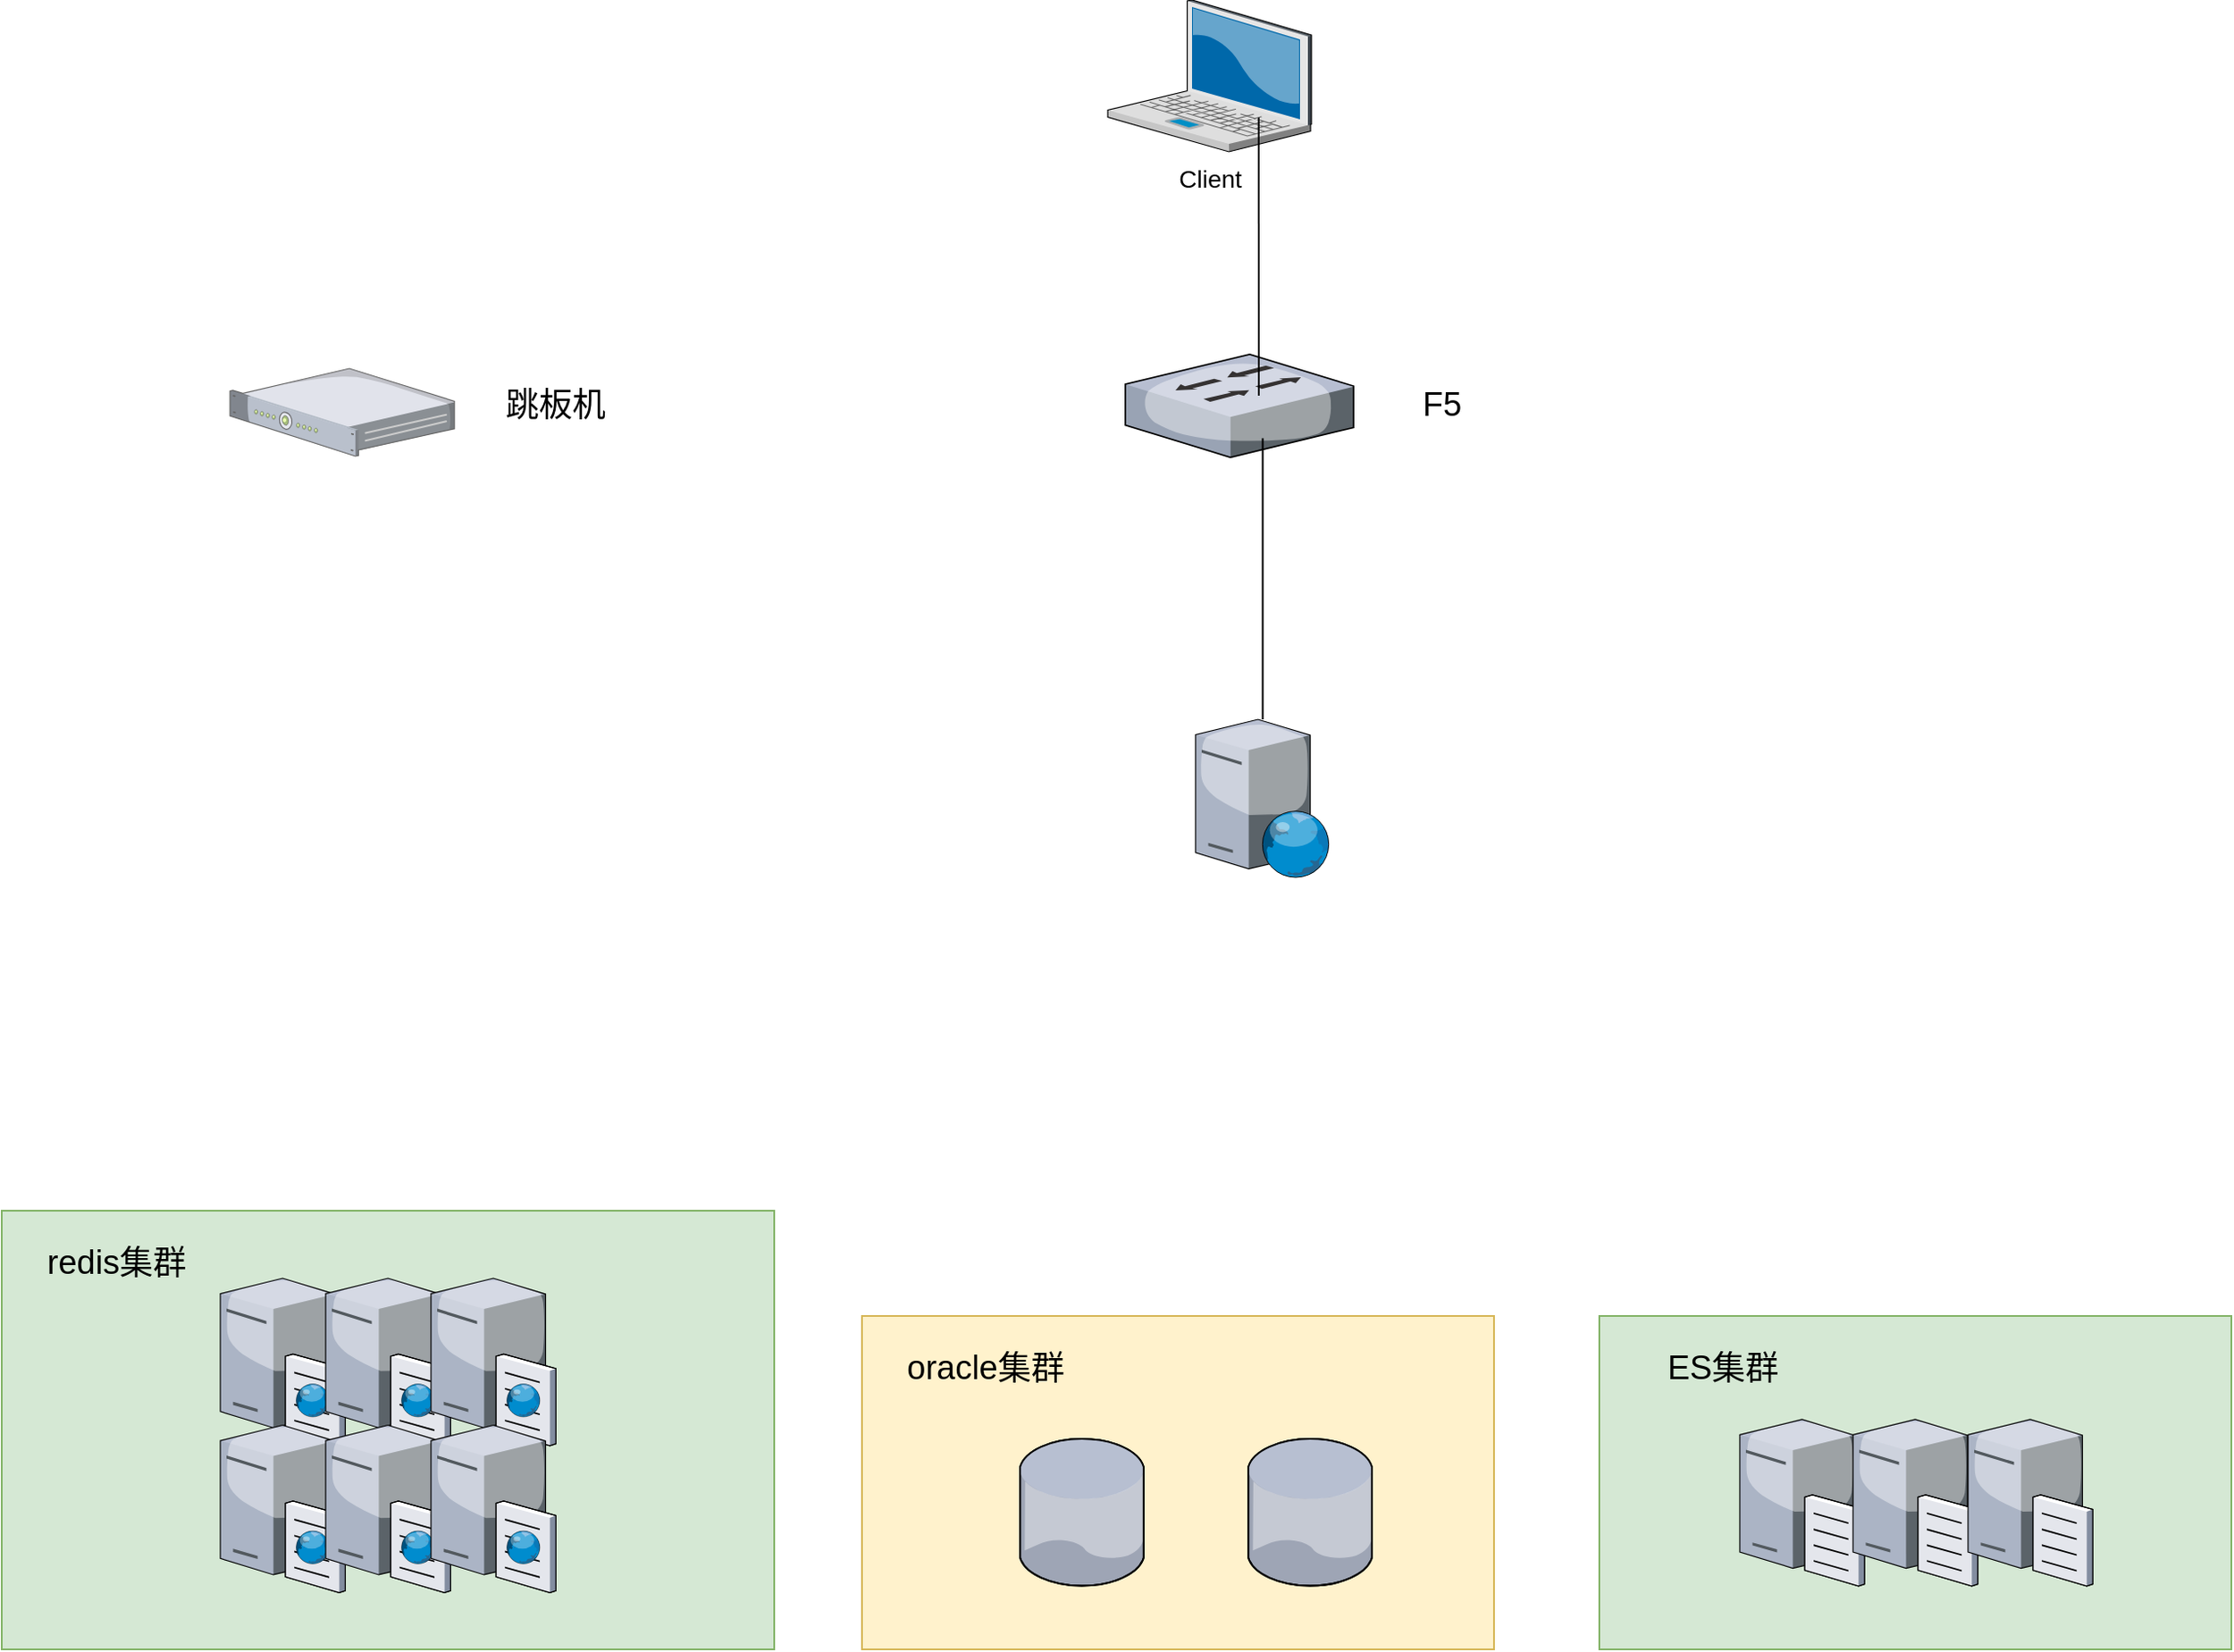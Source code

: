 <mxfile version="28.0.4">
  <diagram name="Page-1" id="e3a06f82-3646-2815-327d-82caf3d4e204">
    <mxGraphModel dx="2194" dy="1143" grid="1" gridSize="10" guides="1" tooltips="1" connect="1" arrows="1" fold="1" page="1" pageScale="1.5" pageWidth="1169" pageHeight="826" background="none" math="0" shadow="0">
      <root>
        <mxCell id="0" style=";html=1;" />
        <mxCell id="1" style=";html=1;" parent="0" />
        <mxCell id="DYjjqGvHHl9wesHmmYfs-42" value="" style="rounded=0;whiteSpace=wrap;html=1;fillColor=#fff2cc;strokeColor=#d6b656;" vertex="1" parent="1">
          <mxGeometry x="580" y="800" width="360" height="190" as="geometry" />
        </mxCell>
        <mxCell id="DYjjqGvHHl9wesHmmYfs-36" value="" style="rounded=0;whiteSpace=wrap;html=1;fillColor=#d5e8d4;strokeColor=#82b366;" vertex="1" parent="1">
          <mxGeometry x="90" y="740" width="440" height="250" as="geometry" />
        </mxCell>
        <mxCell id="6a7d8f32e03d9370-2" value="Client" style="verticalLabelPosition=bottom;aspect=fixed;html=1;verticalAlign=top;strokeColor=none;shape=mxgraph.citrix.laptop_2;fillColor=#66B2FF;gradientColor=#0066CC;fontSize=14;" parent="1" vertex="1">
          <mxGeometry x="720.0" y="50" width="116" height="86.5" as="geometry" />
        </mxCell>
        <mxCell id="6a7d8f32e03d9370-26" value="" style="verticalLabelPosition=bottom;aspect=fixed;html=1;verticalAlign=top;strokeColor=none;shape=mxgraph.citrix.switch;fillColor=#66B2FF;gradientColor=#0066CC;fontSize=14;" parent="1" vertex="1">
          <mxGeometry x="730" y="252" width="130" height="58.64" as="geometry" />
        </mxCell>
        <mxCell id="DYjjqGvHHl9wesHmmYfs-2" value="" style="verticalLabelPosition=bottom;sketch=0;aspect=fixed;html=1;verticalAlign=top;strokeColor=none;align=center;outlineConnect=0;shape=mxgraph.citrix.database;" vertex="1" parent="1">
          <mxGeometry x="670" y="870" width="71.19" height="83.75" as="geometry" />
        </mxCell>
        <mxCell id="DYjjqGvHHl9wesHmmYfs-4" value="" style="verticalLabelPosition=bottom;sketch=0;aspect=fixed;html=1;verticalAlign=top;strokeColor=none;align=center;outlineConnect=0;shape=mxgraph.citrix.web_server;" vertex="1" parent="1">
          <mxGeometry x="770" y="460" width="76.5" height="90" as="geometry" />
        </mxCell>
        <mxCell id="DYjjqGvHHl9wesHmmYfs-6" value="" style="endArrow=none;html=1;rounded=0;exitX=0.602;exitY=0.815;exitDx=0;exitDy=0;exitPerimeter=0;" edge="1" parent="1" source="6a7d8f32e03d9370-26" target="DYjjqGvHHl9wesHmmYfs-4">
          <mxGeometry width="50" height="50" relative="1" as="geometry">
            <mxPoint x="300" y="530" as="sourcePoint" />
            <mxPoint x="350" y="610" as="targetPoint" />
          </mxGeometry>
        </mxCell>
        <mxCell id="DYjjqGvHHl9wesHmmYfs-8" value="" style="endArrow=none;html=1;rounded=0;exitX=0.741;exitY=0.775;exitDx=0;exitDy=0;exitPerimeter=0;entryX=0.585;entryY=0.4;entryDx=0;entryDy=0;entryPerimeter=0;" edge="1" parent="1" source="6a7d8f32e03d9370-2" target="6a7d8f32e03d9370-26">
          <mxGeometry width="50" height="50" relative="1" as="geometry">
            <mxPoint x="1080.0" y="245.189" as="sourcePoint" />
            <mxPoint x="1164" y="245" as="targetPoint" />
          </mxGeometry>
        </mxCell>
        <mxCell id="DYjjqGvHHl9wesHmmYfs-16" value="" style="verticalLabelPosition=bottom;sketch=0;aspect=fixed;html=1;verticalAlign=top;strokeColor=none;align=center;outlineConnect=0;shape=mxgraph.citrix.cache_server;" vertex="1" parent="1">
          <mxGeometry x="214.5" y="776.25" width="71" height="97.5" as="geometry" />
        </mxCell>
        <mxCell id="DYjjqGvHHl9wesHmmYfs-17" value="&lt;font style=&quot;font-size: 19px;&quot;&gt;redis集群&lt;/font&gt;" style="text;html=1;align=center;verticalAlign=middle;resizable=0;points=[];autosize=1;strokeColor=none;fillColor=none;" vertex="1" parent="1">
          <mxGeometry x="104.5" y="750" width="100" height="40" as="geometry" />
        </mxCell>
        <mxCell id="DYjjqGvHHl9wesHmmYfs-32" value="" style="verticalLabelPosition=bottom;sketch=0;aspect=fixed;html=1;verticalAlign=top;strokeColor=none;align=center;outlineConnect=0;shape=mxgraph.citrix.1u_2u_server;" vertex="1" parent="1">
          <mxGeometry x="220" y="260" width="127.87" height="50" as="geometry" />
        </mxCell>
        <mxCell id="DYjjqGvHHl9wesHmmYfs-37" value="" style="verticalLabelPosition=bottom;sketch=0;aspect=fixed;html=1;verticalAlign=top;strokeColor=none;align=center;outlineConnect=0;shape=mxgraph.citrix.cache_server;" vertex="1" parent="1">
          <mxGeometry x="274.5" y="776.25" width="71" height="97.5" as="geometry" />
        </mxCell>
        <mxCell id="DYjjqGvHHl9wesHmmYfs-38" value="" style="verticalLabelPosition=bottom;sketch=0;aspect=fixed;html=1;verticalAlign=top;strokeColor=none;align=center;outlineConnect=0;shape=mxgraph.citrix.cache_server;" vertex="1" parent="1">
          <mxGeometry x="334.5" y="776.25" width="71" height="97.5" as="geometry" />
        </mxCell>
        <mxCell id="DYjjqGvHHl9wesHmmYfs-39" value="" style="verticalLabelPosition=bottom;sketch=0;aspect=fixed;html=1;verticalAlign=top;strokeColor=none;align=center;outlineConnect=0;shape=mxgraph.citrix.cache_server;" vertex="1" parent="1">
          <mxGeometry x="214.5" y="860" width="71" height="97.5" as="geometry" />
        </mxCell>
        <mxCell id="DYjjqGvHHl9wesHmmYfs-40" value="" style="verticalLabelPosition=bottom;sketch=0;aspect=fixed;html=1;verticalAlign=top;strokeColor=none;align=center;outlineConnect=0;shape=mxgraph.citrix.cache_server;" vertex="1" parent="1">
          <mxGeometry x="274.5" y="860" width="71" height="97.5" as="geometry" />
        </mxCell>
        <mxCell id="DYjjqGvHHl9wesHmmYfs-41" value="" style="verticalLabelPosition=bottom;sketch=0;aspect=fixed;html=1;verticalAlign=top;strokeColor=none;align=center;outlineConnect=0;shape=mxgraph.citrix.cache_server;" vertex="1" parent="1">
          <mxGeometry x="334.5" y="860" width="71" height="97.5" as="geometry" />
        </mxCell>
        <mxCell id="DYjjqGvHHl9wesHmmYfs-43" value="&lt;font style=&quot;font-size: 19px;&quot;&gt;oracle集群&lt;/font&gt;" style="text;html=1;align=center;verticalAlign=middle;resizable=0;points=[];autosize=1;strokeColor=none;fillColor=none;" vertex="1" parent="1">
          <mxGeometry x="595" y="810" width="110" height="40" as="geometry" />
        </mxCell>
        <mxCell id="DYjjqGvHHl9wesHmmYfs-44" value="" style="verticalLabelPosition=bottom;sketch=0;aspect=fixed;html=1;verticalAlign=top;strokeColor=none;align=center;outlineConnect=0;shape=mxgraph.citrix.database;" vertex="1" parent="1">
          <mxGeometry x="800" y="870" width="71.19" height="83.75" as="geometry" />
        </mxCell>
        <mxCell id="DYjjqGvHHl9wesHmmYfs-45" value="&lt;font style=&quot;font-size: 19px;&quot;&gt;F5&lt;/font&gt;" style="text;html=1;align=center;verticalAlign=middle;resizable=0;points=[];autosize=1;strokeColor=none;fillColor=none;" vertex="1" parent="1">
          <mxGeometry x="885" y="261.32" width="50" height="40" as="geometry" />
        </mxCell>
        <mxCell id="DYjjqGvHHl9wesHmmYfs-46" value="&lt;span style=&quot;font-size: 19px;&quot;&gt;跳板机&lt;/span&gt;" style="text;html=1;align=center;verticalAlign=middle;resizable=0;points=[];autosize=1;strokeColor=none;fillColor=none;" vertex="1" parent="1">
          <mxGeometry x="365" y="261.32" width="80" height="40" as="geometry" />
        </mxCell>
        <mxCell id="DYjjqGvHHl9wesHmmYfs-47" value="" style="rounded=0;whiteSpace=wrap;html=1;fillColor=#d5e8d4;strokeColor=#82b366;" vertex="1" parent="1">
          <mxGeometry x="1000" y="800" width="360" height="190" as="geometry" />
        </mxCell>
        <mxCell id="DYjjqGvHHl9wesHmmYfs-49" value="&lt;font style=&quot;font-size: 19px;&quot;&gt;ES集群&lt;/font&gt;" style="text;html=1;align=center;verticalAlign=middle;resizable=0;points=[];autosize=1;strokeColor=none;fillColor=none;" vertex="1" parent="1">
          <mxGeometry x="1025" y="810" width="90" height="40" as="geometry" />
        </mxCell>
        <mxCell id="DYjjqGvHHl9wesHmmYfs-51" value="" style="verticalLabelPosition=bottom;sketch=0;aspect=fixed;html=1;verticalAlign=top;strokeColor=none;align=center;outlineConnect=0;shape=mxgraph.citrix.file_server;" vertex="1" parent="1">
          <mxGeometry x="1080" y="856.75" width="71" height="97" as="geometry" />
        </mxCell>
        <mxCell id="DYjjqGvHHl9wesHmmYfs-52" value="" style="verticalLabelPosition=bottom;sketch=0;aspect=fixed;html=1;verticalAlign=top;strokeColor=none;align=center;outlineConnect=0;shape=mxgraph.citrix.file_server;" vertex="1" parent="1">
          <mxGeometry x="1144.5" y="856.75" width="71" height="97" as="geometry" />
        </mxCell>
        <mxCell id="DYjjqGvHHl9wesHmmYfs-53" value="" style="verticalLabelPosition=bottom;sketch=0;aspect=fixed;html=1;verticalAlign=top;strokeColor=none;align=center;outlineConnect=0;shape=mxgraph.citrix.file_server;" vertex="1" parent="1">
          <mxGeometry x="1210" y="856.75" width="71" height="97" as="geometry" />
        </mxCell>
      </root>
    </mxGraphModel>
  </diagram>
</mxfile>
